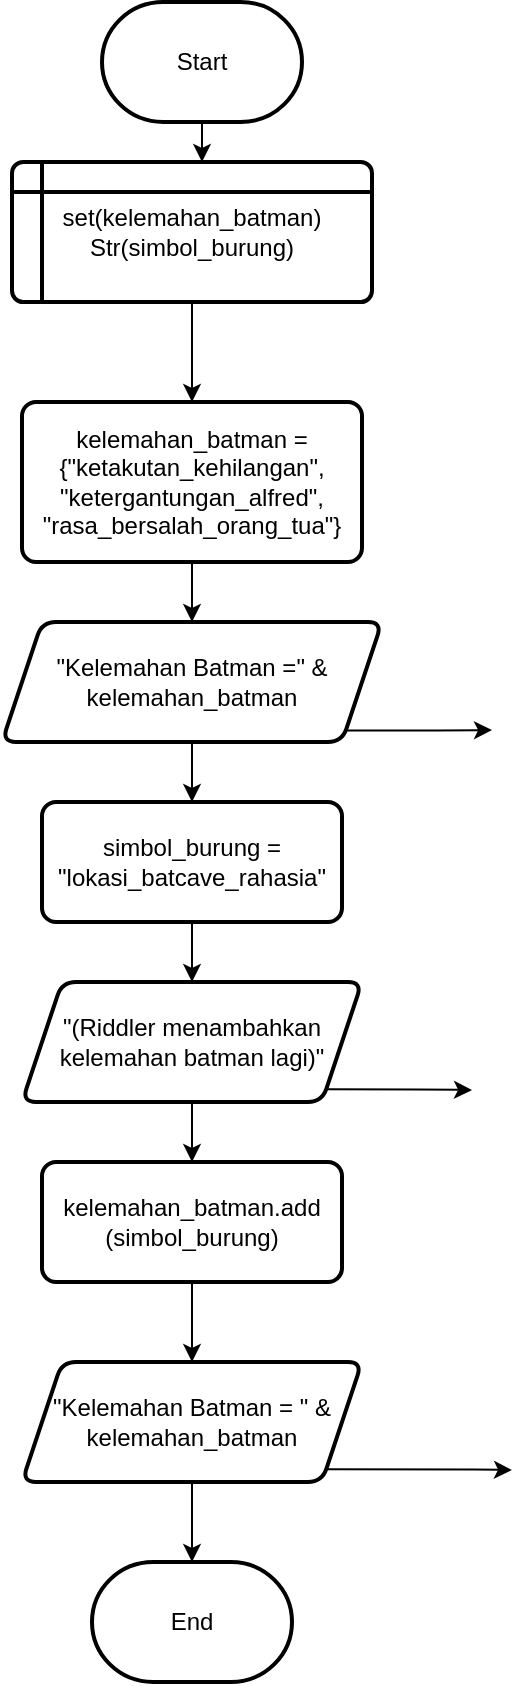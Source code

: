 <mxfile version="28.1.2">
  <diagram name="Page-1" id="mTv6X0g3BZ0Pc5tQkWG_">
    <mxGraphModel dx="1042" dy="660" grid="1" gridSize="10" guides="1" tooltips="1" connect="1" arrows="1" fold="1" page="1" pageScale="1" pageWidth="850" pageHeight="1100" math="0" shadow="0">
      <root>
        <mxCell id="0" />
        <mxCell id="1" parent="0" />
        <mxCell id="ZzL3-Ag51YTz7BjcnZ4c-3" value="" style="edgeStyle=orthogonalEdgeStyle;rounded=0;orthogonalLoop=1;jettySize=auto;html=1;" parent="1" edge="1">
          <mxGeometry relative="1" as="geometry">
            <mxPoint x="425" y="110" as="targetPoint" />
            <mxPoint x="425" y="80" as="sourcePoint" />
          </mxGeometry>
        </mxCell>
        <mxCell id="ZzL3-Ag51YTz7BjcnZ4c-8" value="" style="edgeStyle=orthogonalEdgeStyle;rounded=0;orthogonalLoop=1;jettySize=auto;html=1;" parent="1" source="ZzL3-Ag51YTz7BjcnZ4c-6" target="ZzL3-Ag51YTz7BjcnZ4c-7" edge="1">
          <mxGeometry relative="1" as="geometry" />
        </mxCell>
        <mxCell id="ZzL3-Ag51YTz7BjcnZ4c-6" value="kelemahan_batman = {&quot;ketakutan_kehilangan&quot;, &quot;ketergantungan_alfred&quot;, &quot;rasa_bersalah_orang_tua&quot;}" style="rounded=1;whiteSpace=wrap;html=1;absoluteArcSize=1;arcSize=14;strokeWidth=2;" parent="1" vertex="1">
          <mxGeometry x="335" y="230" width="170" height="80" as="geometry" />
        </mxCell>
        <mxCell id="ZzL3-Ag51YTz7BjcnZ4c-10" value="" style="edgeStyle=orthogonalEdgeStyle;rounded=0;orthogonalLoop=1;jettySize=auto;html=1;" parent="1" source="ZzL3-Ag51YTz7BjcnZ4c-7" target="ZzL3-Ag51YTz7BjcnZ4c-9" edge="1">
          <mxGeometry relative="1" as="geometry" />
        </mxCell>
        <mxCell id="ZzL3-Ag51YTz7BjcnZ4c-14" style="edgeStyle=orthogonalEdgeStyle;rounded=0;orthogonalLoop=1;jettySize=auto;html=1;exitX=1;exitY=1;exitDx=0;exitDy=0;" parent="1" source="ZzL3-Ag51YTz7BjcnZ4c-7" edge="1">
          <mxGeometry relative="1" as="geometry">
            <mxPoint x="570" y="394" as="targetPoint" />
          </mxGeometry>
        </mxCell>
        <mxCell id="ZzL3-Ag51YTz7BjcnZ4c-7" value="&quot;Kelemahan Batman =&quot; &amp;amp; kelemahan_batman" style="shape=parallelogram;perimeter=parallelogramPerimeter;whiteSpace=wrap;html=1;fixedSize=1;rounded=1;absoluteArcSize=1;arcSize=14;strokeWidth=2;" parent="1" vertex="1">
          <mxGeometry x="325" y="340" width="190" height="60" as="geometry" />
        </mxCell>
        <mxCell id="ZzL3-Ag51YTz7BjcnZ4c-12" value="" style="edgeStyle=orthogonalEdgeStyle;rounded=0;orthogonalLoop=1;jettySize=auto;html=1;" parent="1" source="ZzL3-Ag51YTz7BjcnZ4c-9" target="ZzL3-Ag51YTz7BjcnZ4c-11" edge="1">
          <mxGeometry relative="1" as="geometry" />
        </mxCell>
        <mxCell id="ZzL3-Ag51YTz7BjcnZ4c-9" value="simbol_burung = &quot;lokasi_batcave_rahasia&quot;" style="rounded=1;whiteSpace=wrap;html=1;absoluteArcSize=1;arcSize=14;strokeWidth=2;" parent="1" vertex="1">
          <mxGeometry x="345" y="430" width="150" height="60" as="geometry" />
        </mxCell>
        <mxCell id="ZzL3-Ag51YTz7BjcnZ4c-13" style="edgeStyle=orthogonalEdgeStyle;rounded=0;orthogonalLoop=1;jettySize=auto;html=1;exitX=1;exitY=1;exitDx=0;exitDy=0;" parent="1" source="ZzL3-Ag51YTz7BjcnZ4c-11" edge="1">
          <mxGeometry relative="1" as="geometry">
            <mxPoint x="560" y="574" as="targetPoint" />
          </mxGeometry>
        </mxCell>
        <mxCell id="zCuVBa-7EOTGL3FOnBpB-3" value="" style="edgeStyle=orthogonalEdgeStyle;rounded=0;orthogonalLoop=1;jettySize=auto;html=1;" parent="1" source="ZzL3-Ag51YTz7BjcnZ4c-11" target="zCuVBa-7EOTGL3FOnBpB-1" edge="1">
          <mxGeometry relative="1" as="geometry" />
        </mxCell>
        <mxCell id="ZzL3-Ag51YTz7BjcnZ4c-11" value="&quot;(Riddler menambahkan kelemahan batman lagi)&quot;" style="shape=parallelogram;perimeter=parallelogramPerimeter;whiteSpace=wrap;html=1;fixedSize=1;rounded=1;absoluteArcSize=1;arcSize=14;strokeWidth=2;" parent="1" vertex="1">
          <mxGeometry x="335" y="520" width="170" height="60" as="geometry" />
        </mxCell>
        <mxCell id="ZzL3-Ag51YTz7BjcnZ4c-18" value="" style="edgeStyle=orthogonalEdgeStyle;rounded=0;orthogonalLoop=1;jettySize=auto;html=1;" parent="1" source="ZzL3-Ag51YTz7BjcnZ4c-15" edge="1">
          <mxGeometry relative="1" as="geometry">
            <mxPoint x="420" y="810" as="targetPoint" />
          </mxGeometry>
        </mxCell>
        <mxCell id="ZzL3-Ag51YTz7BjcnZ4c-19" style="edgeStyle=orthogonalEdgeStyle;rounded=0;orthogonalLoop=1;jettySize=auto;html=1;exitX=1;exitY=1;exitDx=0;exitDy=0;" parent="1" source="ZzL3-Ag51YTz7BjcnZ4c-15" edge="1">
          <mxGeometry relative="1" as="geometry">
            <mxPoint x="580" y="764" as="targetPoint" />
            <Array as="points">
              <mxPoint x="561" y="764" />
            </Array>
          </mxGeometry>
        </mxCell>
        <mxCell id="ZzL3-Ag51YTz7BjcnZ4c-15" value="&quot;Kelemahan Batman = &quot; &amp;amp; kelemahan_batman" style="shape=parallelogram;perimeter=parallelogramPerimeter;whiteSpace=wrap;html=1;fixedSize=1;rounded=1;absoluteArcSize=1;arcSize=14;strokeWidth=2;" parent="1" vertex="1">
          <mxGeometry x="335" y="710" width="170" height="60" as="geometry" />
        </mxCell>
        <mxCell id="zCuVBa-7EOTGL3FOnBpB-2" value="" style="edgeStyle=orthogonalEdgeStyle;rounded=0;orthogonalLoop=1;jettySize=auto;html=1;" parent="1" source="zCuVBa-7EOTGL3FOnBpB-1" target="ZzL3-Ag51YTz7BjcnZ4c-15" edge="1">
          <mxGeometry relative="1" as="geometry" />
        </mxCell>
        <mxCell id="zCuVBa-7EOTGL3FOnBpB-1" value="kelemahan_batman.add&lt;div&gt;(simbol_burung)&lt;/div&gt;" style="rounded=1;whiteSpace=wrap;html=1;absoluteArcSize=1;arcSize=14;strokeWidth=2;" parent="1" vertex="1">
          <mxGeometry x="345" y="610" width="150" height="60" as="geometry" />
        </mxCell>
        <mxCell id="zCuVBa-7EOTGL3FOnBpB-5" value="" style="edgeStyle=orthogonalEdgeStyle;rounded=0;orthogonalLoop=1;jettySize=auto;html=1;" parent="1" source="zCuVBa-7EOTGL3FOnBpB-4" target="ZzL3-Ag51YTz7BjcnZ4c-6" edge="1">
          <mxGeometry relative="1" as="geometry" />
        </mxCell>
        <mxCell id="zCuVBa-7EOTGL3FOnBpB-4" value="set(kelemahan_batman)&lt;div&gt;Str(simbol_burung)&lt;/div&gt;" style="shape=internalStorage;whiteSpace=wrap;html=1;dx=15;dy=15;rounded=1;arcSize=8;strokeWidth=2;" parent="1" vertex="1">
          <mxGeometry x="330" y="110" width="180" height="70" as="geometry" />
        </mxCell>
        <mxCell id="mXhSlvVMRVur2dMVcwMW-1" value="Start" style="strokeWidth=2;html=1;shape=mxgraph.flowchart.terminator;whiteSpace=wrap;" parent="1" vertex="1">
          <mxGeometry x="375" y="30" width="100" height="60" as="geometry" />
        </mxCell>
        <mxCell id="mXhSlvVMRVur2dMVcwMW-2" value="End" style="strokeWidth=2;html=1;shape=mxgraph.flowchart.terminator;whiteSpace=wrap;" parent="1" vertex="1">
          <mxGeometry x="370" y="810" width="100" height="60" as="geometry" />
        </mxCell>
      </root>
    </mxGraphModel>
  </diagram>
</mxfile>
